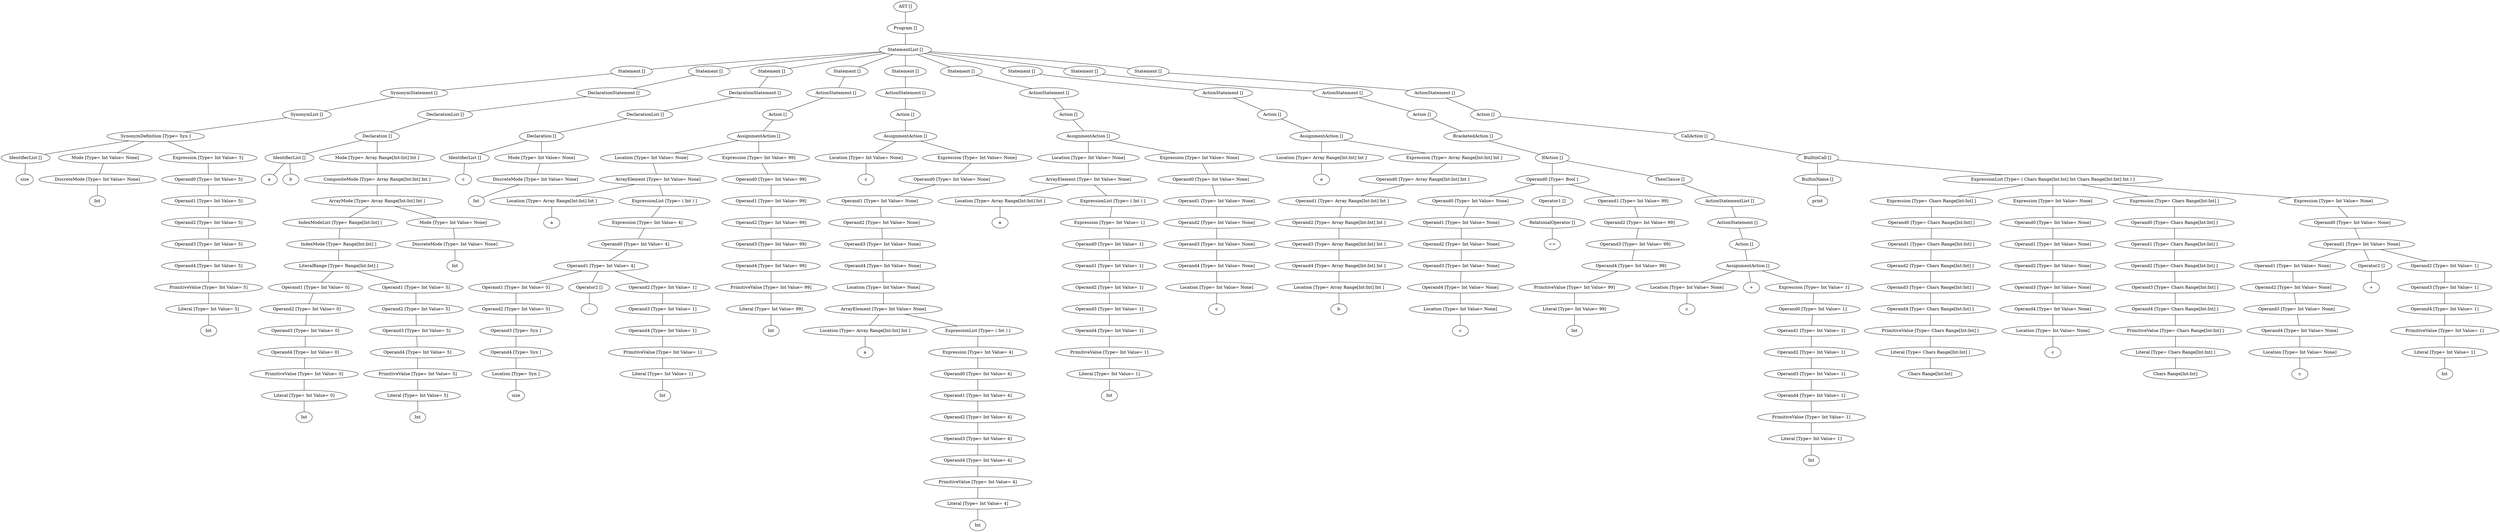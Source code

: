 graph G {
139685326588336 [label="AST []"];
139685326588672 [label="AST None"];
139685326588336 -- 139685326588672;
139685326588672 [label="Program []"];
139685334049064 [label="Program None"];
139685326588672 -- 139685334049064;
139685334049064 [label="StatementList []"];
139685355630944 [label="StatementList None"];
139685334049064 -- 139685355630944;
139685355630944 [label="Statement []"];
139685355675040 [label="Statement None"];
139685355630944 -- 139685355675040;
139685355675040 [label="SynonymStatement []"];
139685355631056 [label="SynonymStatement None"];
139685355675040 -- 139685355631056;
139685355631056 [label="SynonymList []"];
139685355672408 [label="SynonymList None"];
139685355631056 -- 139685355672408;
139685355672408 [label="SynonymDefinition [Type= Syn ]"];
139685355631112 [label="SynonymDefinition Syn"];
139685355672408 -- 139685355631112;
139685355631112 [label="IdentifierList []"];
12628584973932274901 [label=size];
139685355631112 -- 12628584973932274901;
139685355630720 [label="SynonymDefinition Syn"];
139685355672408 -- 139685355630720;
139685355630720 [label="Mode [Type= Int Value= None]"];
139685355634640 [label="Mode Int"];
139685355630720 -- 139685355634640;
139685355634640 [label="DiscreteMode [Type= Int Value= None]"];
12010754998482856566 [label=Int];
139685355634640 -- 12010754998482856566;
139685355671736 [label="SynonymDefinition Syn"];
139685355672408 -- 139685355671736;
139685355671736 [label="Expression [Type= Int Value= 5]"];
139685355672184 [label="Expression Int"];
139685355671736 -- 139685355672184;
139685355672184 [label="Operand0 [Type= Int Value= 5]"];
139685355672240 [label="Operand0 Int"];
139685355672184 -- 139685355672240;
139685355672240 [label="Operand1 [Type= Int Value= 5]"];
139685355671904 [label="Operand1 Int"];
139685355672240 -- 139685355671904;
139685355671904 [label="Operand2 [Type= Int Value= 5]"];
139685355671680 [label="Operand2 Int"];
139685355671904 -- 139685355671680;
139685355671680 [label="Operand3 [Type= Int Value= 5]"];
139685355672352 [label="Operand3 Int"];
139685355671680 -- 139685355672352;
139685355672352 [label="Operand4 [Type= Int Value= 5]"];
139685355671848 [label="Operand4 Int"];
139685355672352 -- 139685355671848;
139685355671848 [label="PrimitiveValue [Type= Int Value= 5]"];
139685355634360 [label="PrimitiveValue Int"];
139685355671848 -- 139685355634360;
139685355634360 [label="Literal [Type= Int Value= 5]"];
9362755429921667977 [label=Int];
139685355634360 -- 9362755429921667977;
139685355634416 [label="StatementList None"];
139685334049064 -- 139685355634416;
139685355634416 [label="Statement []"];
139685355674368 [label="Statement None"];
139685355634416 -- 139685355674368;
139685355674368 [label="DeclarationStatement []"];
139685355672520 [label="DeclarationStatement None"];
139685355674368 -- 139685355672520;
139685355672520 [label="DeclarationList []"];
139685355673360 [label="DeclarationList None"];
139685355672520 -- 139685355673360;
139685355673360 [label="Declaration []"];
139685355673192 [label="Declaration None"];
139685355673360 -- 139685355673192;
139685355673192 [label="IdentifierList []"];
13246340506591200313 [label=a];
139685355673192 -- 13246340506591200313;
12771842240728895270 [label=b];
139685355673192 -- 12771842240728895270;
139685355673248 [label="Declaration None"];
139685355673360 -- 139685355673248;
139685355673248 [label="Mode [Type= Array Range[Int:Int] Int ]"];
139685355674200 [label="Mode Array Range[Int:Int] Int"];
139685355673248 -- 139685355674200;
139685355674200 [label="CompositeMode [Type= Array Range[Int:Int] Int ]"];
139685355675544 [label="CompositeMode Array Range[Int:Int] Int"];
139685355674200 -- 139685355675544;
139685355675544 [label="ArrayMode [Type= Array Range[Int:Int] Int ]"];
139685355672744 [label="ArrayMode Array Range[Int:Int] Int"];
139685355675544 -- 139685355672744;
139685355672744 [label="IndexModeList [Type= Range[Int:Int] ]"];
139685355674872 [label="IndexModeList Range[Int:Int]"];
139685355672744 -- 139685355674872;
139685355674872 [label="IndexMode [Type= Range[Int:Int] ]"];
139685355675600 [label="IndexMode Range[Int:Int]"];
139685355674872 -- 139685355675600;
139685355675600 [label="LiteralRange [Type= Range[Int:Int] ]"];
139685355673304 [label="LiteralRange Range[Int:Int]"];
139685355675600 -- 139685355673304;
139685355673304 [label="Operand1 [Type= Int Value= 0]"];
139685355672576 [label="Operand1 Int"];
139685355673304 -- 139685355672576;
139685355672576 [label="Operand2 [Type= Int Value= 0]"];
139685355672072 [label="Operand2 Int"];
139685355672576 -- 139685355672072;
139685355672072 [label="Operand3 [Type= Int Value= 0]"];
139685355674536 [label="Operand3 Int"];
139685355672072 -- 139685355674536;
139685355674536 [label="Operand4 [Type= Int Value= 0]"];
139685355674704 [label="Operand4 Int"];
139685355674536 -- 139685355674704;
139685355674704 [label="PrimitiveValue [Type= Int Value= 0]"];
139685355672688 [label="PrimitiveValue Int"];
139685355674704 -- 139685355672688;
139685355672688 [label="Literal [Type= Int Value= 0]"];
11654711883267665292 [label=Int];
139685355672688 -- 11654711883267665292;
139685355675488 [label="LiteralRange Range[Int:Int]"];
139685355675600 -- 139685355675488;
139685355675488 [label="Operand1 [Type= Int Value= 5]"];
139685355675320 [label="Operand1 Int"];
139685355675488 -- 139685355675320;
139685355675320 [label="Operand2 [Type= Int Value= 5]"];
139685355675376 [label="Operand2 Int"];
139685355675320 -- 139685355675376;
139685355675376 [label="Operand3 [Type= Int Value= 5]"];
139685355674984 [label="Operand3 Int"];
139685355675376 -- 139685355674984;
139685355674984 [label="Operand4 [Type= Int Value= 5]"];
139685355675152 [label="Operand4 Int"];
139685355674984 -- 139685355675152;
139685355675152 [label="PrimitiveValue [Type= Int Value= 5]"];
139685355674816 [label="PrimitiveValue Int"];
139685355675152 -- 139685355674816;
139685355674816 [label="Literal [Type= Int Value= 5]"];
11761847767477202659 [label=Int];
139685355674816 -- 11761847767477202659;
139685355672800 [label="ArrayMode Array Range[Int:Int] Int"];
139685355675544 -- 139685355672800;
139685355672800 [label="Mode [Type= Int Value= None]"];
139685355672912 [label="Mode Int"];
139685355672800 -- 139685355672912;
139685355672912 [label="DiscreteMode [Type= Int Value= None]"];
12371847001568955442 [label=Int];
139685355672912 -- 12371847001568955442;
139685355673080 [label="StatementList None"];
139685334049064 -- 139685355673080;
139685355673080 [label="Statement []"];
139685355673640 [label="Statement None"];
139685355673080 -- 139685355673640;
139685355673640 [label="DeclarationStatement []"];
139685355630776 [label="DeclarationStatement None"];
139685355673640 -- 139685355630776;
139685355630776 [label="DeclarationList []"];
139685355672968 [label="DeclarationList None"];
139685355630776 -- 139685355672968;
139685355672968 [label="Declaration []"];
139685355634584 [label="Declaration None"];
139685355672968 -- 139685355634584;
139685355634584 [label="IdentifierList []"];
10822800510839329402 [label=c];
139685355634584 -- 10822800510839329402;
139685355673416 [label="Declaration None"];
139685355672968 -- 139685355673416;
139685355673416 [label="Mode [Type= Int Value= None]"];
139685355674760 [label="Mode Int"];
139685355673416 -- 139685355674760;
139685355674760 [label="DiscreteMode [Type= Int Value= None]"];
13315638613998137576 [label=Int];
139685355674760 -- 13315638613998137576;
139685355705960 [label="StatementList None"];
139685334049064 -- 139685355705960;
139685355705960 [label="Statement []"];
139685355705848 [label="Statement None"];
139685355705960 -- 139685355705848;
139685355705848 [label="ActionStatement []"];
139685355705120 [label="ActionStatement None"];
139685355705848 -- 139685355705120;
139685355705120 [label="Action []"];
139685355705736 [label="Action None"];
139685355705120 -- 139685355705736;
139685355705736 [label="AssignmentAction []"];
139685355673696 [label="AssignmentAction None"];
139685355705736 -- 139685355673696;
139685355673696 [label="Location [Type= Int Value= None]"];
139685355674256 [label="Location Int"];
139685355673696 -- 139685355674256;
139685355674256 [label="ArrayElement [Type= Int Value= None]"];
139685355675096 [label="ArrayElement Int"];
139685355674256 -- 139685355675096;
139685355675096 [label="Location [Type= Array Range[Int:Int] Int ]"];
9306463046771867747 [label=a];
139685355675096 -- 9306463046771867747;
139685355705008 [label="ArrayElement Int"];
139685355674256 -- 139685355705008;
139685355705008 [label="ExpressionList [Type= ( Int ) ]"];
139685355704952 [label="ExpressionList ( Int )"];
139685355705008 -- 139685355704952;
139685355704952 [label="Expression [Type= Int Value= 4]"];
139685355674144 [label="Expression Int"];
139685355704952 -- 139685355674144;
139685355674144 [label="Operand0 [Type= Int Value= 4]"];
139685355704840 [label="Operand0 Int"];
139685355674144 -- 139685355704840;
139685355704840 [label="Operand1 [Type= Int Value= 4]"];
139685355674088 [label="Operand1 Int"];
139685355704840 -- 139685355674088;
139685355674088 [label="Operand1 [Type= Int Value= 5]"];
139685355674032 [label="Operand1 Int"];
139685355674088 -- 139685355674032;
139685355674032 [label="Operand2 [Type= Int Value= 5]"];
139685355674312 [label="Operand2 Int"];
139685355674032 -- 139685355674312;
139685355674312 [label="Operand3 [Type= Syn ]"];
139685355673808 [label="Operand3 Syn"];
139685355674312 -- 139685355673808;
139685355673808 [label="Operand4 [Type= Syn ]"];
139685355673920 [label="Operand4 Syn"];
139685355673808 -- 139685355673920;
139685355673920 [label="Location [Type= Syn ]"];
9401155957577738496 [label=size];
139685355673920 -- 9401155957577738496;
139685355674424 [label="Operand1 Int"];
139685355704840 -- 139685355674424;
139685355674424 [label="Operator2 []"];
11023143672575219425 [label="-"];
139685355674424 -- 11023143672575219425;
139685355704784 [label="Operand1 Int"];
139685355704840 -- 139685355704784;
139685355704784 [label="Operand2 [Type= Int Value= 1]"];
139685355704672 [label="Operand2 Int"];
139685355704784 -- 139685355704672;
139685355704672 [label="Operand3 [Type= Int Value= 1]"];
139685355704392 [label="Operand3 Int"];
139685355704672 -- 139685355704392;
139685355704392 [label="Operand4 [Type= Int Value= 1]"];
139685355707024 [label="Operand4 Int"];
139685355704392 -- 139685355707024;
139685355707024 [label="PrimitiveValue [Type= Int Value= 1]"];
139685355673976 [label="PrimitiveValue Int"];
139685355707024 -- 139685355673976;
139685355673976 [label="Literal [Type= Int Value= 1]"];
12318787253910170425 [label=Int];
139685355673976 -- 12318787253910170425;
139685355705680 [label="AssignmentAction None"];
139685355705736 -- 139685355705680;
139685355705680 [label="Expression [Type= Int Value= 99]"];
139685355705512 [label="Expression Int"];
139685355705680 -- 139685355705512;
139685355705512 [label="Operand0 [Type= Int Value= 99]"];
139685355705568 [label="Operand0 Int"];
139685355705512 -- 139685355705568;
139685355705568 [label="Operand1 [Type= Int Value= 99]"];
139685355705400 [label="Operand1 Int"];
139685355705568 -- 139685355705400;
139685355705400 [label="Operand2 [Type= Int Value= 99]"];
139685355705344 [label="Operand2 Int"];
139685355705400 -- 139685355705344;
139685355705344 [label="Operand3 [Type= Int Value= 99]"];
139685355673584 [label="Operand3 Int"];
139685355705344 -- 139685355673584;
139685355673584 [label="Operand4 [Type= Int Value= 99]"];
139685355704728 [label="Operand4 Int"];
139685355673584 -- 139685355704728;
139685355704728 [label="PrimitiveValue [Type= Int Value= 99]"];
139685355705064 [label="PrimitiveValue Int"];
139685355704728 -- 139685355705064;
139685355705064 [label="Literal [Type= Int Value= 99]"];
12855155976662623553 [label=Int];
139685355705064 -- 12855155976662623553;
139685355707808 [label="StatementList None"];
139685334049064 -- 139685355707808;
139685355707808 [label="Statement []"];
139685355707752 [label="Statement None"];
139685355707808 -- 139685355707752;
139685355707752 [label="ActionStatement []"];
139685355706128 [label="ActionStatement None"];
139685355707752 -- 139685355706128;
139685355706128 [label="Action []"];
139685355707640 [label="Action None"];
139685355706128 -- 139685355707640;
139685355707640 [label="AssignmentAction []"];
139685355675208 [label="AssignmentAction None"];
139685355707640 -- 139685355675208;
139685355675208 [label="Location [Type= Int Value= None]"];
10837560250985502221 [label=c];
139685355675208 -- 10837560250985502221;
139685355707528 [label="AssignmentAction None"];
139685355707640 -- 139685355707528;
139685355707528 [label="Expression [Type= Int Value= None]"];
139685355706856 [label="Expression Int"];
139685355707528 -- 139685355706856;
139685355706856 [label="Operand0 [Type= Int Value= None]"];
139685355707416 [label="Operand0 Int"];
139685355706856 -- 139685355707416;
139685355707416 [label="Operand1 [Type= Int Value= None]"];
139685355706464 [label="Operand1 Int"];
139685355707416 -- 139685355706464;
139685355706464 [label="Operand2 [Type= Int Value= None]"];
139685355707584 [label="Operand2 Int"];
139685355706464 -- 139685355707584;
139685355707584 [label="Operand3 [Type= Int Value= None]"];
139685355707304 [label="Operand3 Int"];
139685355707584 -- 139685355707304;
139685355707304 [label="Operand4 [Type= Int Value= None]"];
139685355673528 [label="Operand4 Int"];
139685355707304 -- 139685355673528;
139685355673528 [label="Location [Type= Int Value= None]"];
139685355707360 [label="Location Int"];
139685355673528 -- 139685355707360;
139685355707360 [label="ArrayElement [Type= Int Value= None]"];
139685355706016 [label="ArrayElement Int"];
139685355707360 -- 139685355706016;
139685355706016 [label="Location [Type= Array Range[Int:Int] Int ]"];
11061610078410474280 [label=a];
139685355706016 -- 11061610078410474280;
139685355707248 [label="ArrayElement Int"];
139685355707360 -- 139685355707248;
139685355707248 [label="ExpressionList [Type= ( Int ) ]"];
139685355707192 [label="ExpressionList ( Int )"];
139685355707248 -- 139685355707192;
139685355707192 [label="Expression [Type= Int Value= 4]"];
139685355707136 [label="Expression Int"];
139685355707192 -- 139685355707136;
139685355707136 [label="Operand0 [Type= Int Value= 4]"];
139685355707080 [label="Operand0 Int"];
139685355707136 -- 139685355707080;
139685355707080 [label="Operand1 [Type= Int Value= 4]"];
139685355706968 [label="Operand1 Int"];
139685355707080 -- 139685355706968;
139685355706968 [label="Operand2 [Type= Int Value= 4]"];
139685355706912 [label="Operand2 Int"];
139685355706968 -- 139685355706912;
139685355706912 [label="Operand3 [Type= Int Value= 4]"];
139685355706576 [label="Operand3 Int"];
139685355706912 -- 139685355706576;
139685355706576 [label="Operand4 [Type= Int Value= 4]"];
139685355706632 [label="Operand4 Int"];
139685355706576 -- 139685355706632;
139685355706632 [label="PrimitiveValue [Type= Int Value= 4]"];
139685355705792 [label="PrimitiveValue Int"];
139685355706632 -- 139685355705792;
139685355705792 [label="Literal [Type= Int Value= 4]"];
13670020572746445818 [label=Int];
139685355705792 -- 13670020572746445818;
139685326586432 [label="StatementList None"];
139685334049064 -- 139685326586432;
139685326586432 [label="Statement []"];
139685326586376 [label="Statement None"];
139685326586432 -- 139685326586376;
139685326586376 [label="ActionStatement []"];
139685326585984 [label="ActionStatement None"];
139685326586376 -- 139685326585984;
139685326585984 [label="Action []"];
139685326586264 [label="Action None"];
139685326585984 -- 139685326586264;
139685326586264 [label="AssignmentAction []"];
139685355707920 [label="AssignmentAction None"];
139685326586264 -- 139685355707920;
139685355707920 [label="Location [Type= Int Value= None]"];
139685326589568 [label="Location Int"];
139685355707920 -- 139685326589568;
139685326589568 [label="ArrayElement [Type= Int Value= None]"];
139685355704560 [label="ArrayElement Int"];
139685326589568 -- 139685355704560;
139685355704560 [label="Location [Type= Array Range[Int:Int] Int ]"];
9311681444889950651 [label=a];
139685355704560 -- 9311681444889950651;
139685326589736 [label="ArrayElement Int"];
139685326589568 -- 139685326589736;
139685326589736 [label="ExpressionList [Type= ( Int ) ]"];
139685355708368 [label="ExpressionList ( Int )"];
139685326589736 -- 139685355708368;
139685355708368 [label="Expression [Type= Int Value= 1]"];
139685355708312 [label="Expression Int"];
139685355708368 -- 139685355708312;
139685355708312 [label="Operand0 [Type= Int Value= 1]"];
139685355708256 [label="Operand0 Int"];
139685355708312 -- 139685355708256;
139685355708256 [label="Operand1 [Type= Int Value= 1]"];
139685355708200 [label="Operand1 Int"];
139685355708256 -- 139685355708200;
139685355708200 [label="Operand2 [Type= Int Value= 1]"];
139685355708144 [label="Operand2 Int"];
139685355708200 -- 139685355708144;
139685355708144 [label="Operand3 [Type= Int Value= 1]"];
139685355705288 [label="Operand3 Int"];
139685355708144 -- 139685355705288;
139685355705288 [label="Operand4 [Type= Int Value= 1]"];
139685355707696 [label="Operand4 Int"];
139685355705288 -- 139685355707696;
139685355707696 [label="PrimitiveValue [Type= Int Value= 1]"];
139685355707864 [label="PrimitiveValue Int"];
139685355707696 -- 139685355707864;
139685355707864 [label="Literal [Type= Int Value= 1]"];
11486136619784741028 [label=Int];
139685355707864 -- 11486136619784741028;
139685326586208 [label="AssignmentAction None"];
139685326586264 -- 139685326586208;
139685326586208 [label="Expression [Type= Int Value= None]"];
139685326586152 [label="Expression Int"];
139685326586208 -- 139685326586152;
139685326586152 [label="Operand0 [Type= Int Value= None]"];
139685326586096 [label="Operand0 Int"];
139685326586152 -- 139685326586096;
139685326586096 [label="Operand1 [Type= Int Value= None]"];
139685326586040 [label="Operand1 Int"];
139685326586096 -- 139685326586040;
139685326586040 [label="Operand2 [Type= Int Value= None]"];
139685355707976 [label="Operand2 Int"];
139685326586040 -- 139685355707976;
139685355707976 [label="Operand3 [Type= Int Value= None]"];
139685355708088 [label="Operand3 Int"];
139685355707976 -- 139685355708088;
139685355708088 [label="Operand4 [Type= Int Value= None]"];
139685326589344 [label="Operand4 Int"];
139685355708088 -- 139685326589344;
139685326589344 [label="Location [Type= Int Value= None]"];
10781765968114489684 [label=c];
139685326589344 -- 10781765968114489684;
139685326587104 [label="StatementList None"];
139685334049064 -- 139685326587104;
139685326587104 [label="Statement []"];
139685326587048 [label="Statement None"];
139685326587104 -- 139685326587048;
139685326587048 [label="ActionStatement []"];
139685326586544 [label="ActionStatement None"];
139685326587048 -- 139685326586544;
139685326586544 [label="Action []"];
139685326586936 [label="Action None"];
139685326586544 -- 139685326586936;
139685326586936 [label="AssignmentAction []"];
139685355707472 [label="AssignmentAction None"];
139685326586936 -- 139685355707472;
139685355707472 [label="Location [Type= Array Range[Int:Int] Int ]"];
13176824740465869579 [label=a];
139685355707472 -- 13176824740465869579;
139685326586880 [label="AssignmentAction None"];
139685326586936 -- 139685326586880;
139685326586880 [label="Expression [Type= Array Range[Int:Int] Int ]"];
139685326586824 [label="Expression Array Range[Int:Int] Int"];
139685326586880 -- 139685326586824;
139685326586824 [label="Operand0 [Type= Array Range[Int:Int] Int ]"];
139685326586768 [label="Operand0 Array Range[Int:Int] Int"];
139685326586824 -- 139685326586768;
139685326586768 [label="Operand1 [Type= Array Range[Int:Int] Int ]"];
139685326586712 [label="Operand1 Array Range[Int:Int] Int"];
139685326586768 -- 139685326586712;
139685326586712 [label="Operand2 [Type= Array Range[Int:Int] Int ]"];
139685355706408 [label="Operand2 Array Range[Int:Int] Int"];
139685326586712 -- 139685355706408;
139685355706408 [label="Operand3 [Type= Array Range[Int:Int] Int ]"];
139685326586320 [label="Operand3 Array Range[Int:Int] Int"];
139685355706408 -- 139685326586320;
139685326586320 [label="Operand4 [Type= Array Range[Int:Int] Int ]"];
139685326586488 [label="Operand4 Array Range[Int:Int] Int"];
139685326586320 -- 139685326586488;
139685326586488 [label="Location [Type= Array Range[Int:Int] Int ]"];
10614506091705584678 [label=b];
139685326586488 -- 10614506091705584678;
139685326586992 [label="StatementList None"];
139685334049064 -- 139685326586992;
139685326586992 [label="Statement []"];
139685326588000 [label="Statement None"];
139685326586992 -- 139685326588000;
139685326588000 [label="ActionStatement []"];
139685326589288 [label="ActionStatement None"];
139685326588000 -- 139685326589288;
139685326589288 [label="Action []"];
139685326587160 [label="Action None"];
139685326589288 -- 139685326587160;
139685326587160 [label="BracketedAction []"];
139685326587944 [label="BracketedAction None"];
139685326587160 -- 139685326587944;
139685326587944 [label="IfAction []"];
139685326588224 [label="IfAction None"];
139685326587944 -- 139685326588224;
139685326588224 [label="Operand0 [Type= Bool ]"];
139685326587496 [label="Operand0 Bool"];
139685326588224 -- 139685326587496;
139685326587496 [label="Operand0 [Type= Int Value= None]"];
139685326587216 [label="Operand0 Int"];
139685326587496 -- 139685326587216;
139685326587216 [label="Operand1 [Type= Int Value= None]"];
139685326585928 [label="Operand1 Int"];
139685326587216 -- 139685326585928;
139685326585928 [label="Operand2 [Type= Int Value= None]"];
139685326587272 [label="Operand2 Int"];
139685326585928 -- 139685326587272;
139685326587272 [label="Operand3 [Type= Int Value= None]"];
139685326587328 [label="Operand3 Int"];
139685326587272 -- 139685326587328;
139685326587328 [label="Operand4 [Type= Int Value= None]"];
139685326589400 [label="Operand4 Int"];
139685326587328 -- 139685326589400;
139685326589400 [label="Location [Type= Int Value= None]"];
10749244425473318730 [label=c];
139685326589400 -- 10749244425473318730;
139685326587384 [label="Operand0 Bool"];
139685326588224 -- 139685326587384;
139685326587384 [label="Operator1 []"];
139685326587552 [label="Operator1 None"];
139685326587384 -- 139685326587552;
139685326587552 [label="RelationalOperator []"];
11496507595202275473 [label="=="];
139685326587552 -- 11496507595202275473;
139685326588168 [label="Operand0 Bool"];
139685326588224 -- 139685326588168;
139685326588168 [label="Operand1 [Type= Int Value= 99]"];
139685326588112 [label="Operand1 Int"];
139685326588168 -- 139685326588112;
139685326588112 [label="Operand2 [Type= Int Value= 99]"];
139685326588056 [label="Operand2 Int"];
139685326588112 -- 139685326588056;
139685326588056 [label="Operand3 [Type= Int Value= 99]"];
139685326587888 [label="Operand3 Int"];
139685326588056 -- 139685326587888;
139685326587888 [label="Operand4 [Type= Int Value= 99]"];
139685326587720 [label="Operand4 Int"];
139685326587888 -- 139685326587720;
139685326587720 [label="PrimitiveValue [Type= Int Value= 99]"];
139685326587664 [label="PrimitiveValue Int"];
139685326587720 -- 139685326587664;
139685326587664 [label="Literal [Type= Int Value= 99]"];
11348927126317508905 [label=Int];
139685326587664 -- 11348927126317508905;
139685326588448 [label="IfAction None"];
139685326587944 -- 139685326588448;
139685326588448 [label="ThenClause []"];
139685326589176 [label="ThenClause None"];
139685326588448 -- 139685326589176;
139685326589176 [label="ActionStatementList []"];
139685326589120 [label="ActionStatementList None"];
139685326589176 -- 139685326589120;
139685326589120 [label="ActionStatement []"];
139685326588392 [label="ActionStatement None"];
139685326589120 -- 139685326588392;
139685326588392 [label="Action []"];
139685326589008 [label="Action None"];
139685326588392 -- 139685326589008;
139685326589008 [label="AssignmentAction []"];
139685326587608 [label="AssignmentAction None"];
139685326589008 -- 139685326587608;
139685326587608 [label="Location [Type= Int Value= None]"];
12167410663640859087 [label=c];
139685326587608 -- 12167410663640859087;
13270758279525394143 [label="+"];
139685326589008 -- 13270758279525394143;
139685326588952 [label="AssignmentAction None"];
139685326589008 -- 139685326588952;
139685326588952 [label="Expression [Type= Int Value= 1]"];
139685326588896 [label="Expression Int"];
139685326588952 -- 139685326588896;
139685326588896 [label="Operand0 [Type= Int Value= 1]"];
139685326588840 [label="Operand0 Int"];
139685326588896 -- 139685326588840;
139685326588840 [label="Operand1 [Type= Int Value= 1]"];
139685326588784 [label="Operand1 Int"];
139685326588840 -- 139685326588784;
139685326588784 [label="Operand2 [Type= Int Value= 1]"];
139685326588728 [label="Operand2 Int"];
139685326588784 -- 139685326588728;
139685326588728 [label="Operand3 [Type= Int Value= 1]"];
139685326587776 [label="Operand3 Int"];
139685326588728 -- 139685326587776;
139685326587776 [label="Operand4 [Type= Int Value= 1]"];
139685326588560 [label="Operand4 Int"];
139685326587776 -- 139685326588560;
139685326588560 [label="PrimitiveValue [Type= Int Value= 1]"];
139685326588504 [label="PrimitiveValue Int"];
139685326588560 -- 139685326588504;
139685326588504 [label="Literal [Type= Int Value= 1]"];
12279976108905448435 [label=Int];
139685326588504 -- 12279976108905448435;
139685326589232 [label="StatementList None"];
139685334049064 -- 139685326589232;
139685326589232 [label="Statement []"];
139685334049232 [label="Statement None"];
139685326589232 -- 139685334049232;
139685334049232 [label="ActionStatement []"];
139685334050240 [label="ActionStatement None"];
139685334049232 -- 139685334050240;
139685334050240 [label="Action []"];
139685355369976 [label="Action None"];
139685334050240 -- 139685355369976;
139685355369976 [label="CallAction []"];
139685334049344 [label="CallAction None"];
139685355369976 -- 139685334049344;
139685334049344 [label="BuiltinCall []"];
139685326586656 [label="BuiltinCall None"];
139685334049344 -- 139685326586656;
139685326586656 [label="BuiltinName []"];
12732584264966944755 [label=print];
139685326586656 -- 12732584264966944755;
139685334050184 [label="BuiltinCall None"];
139685334049344 -- 139685334050184;
139685334050184 [label="ExpressionList [Type= ( Chars Range[Int:Int] Int Chars Range[Int:Int] Int ) ]"];
139685355048016 [label="ExpressionList ( Chars Range[Int:Int] Int Chars Range[Int:Int] Int )"];
139685334050184 -- 139685355048016;
139685355048016 [label="Expression [Type= Chars Range[Int:Int] ]"];
139685355047960 [label="Expression Chars Range[Int:Int]"];
139685355048016 -- 139685355047960;
139685355047960 [label="Operand0 [Type= Chars Range[Int:Int] ]"];
139685355047904 [label="Operand0 Chars Range[Int:Int]"];
139685355047960 -- 139685355047904;
139685355047904 [label="Operand1 [Type= Chars Range[Int:Int] ]"];
139685355047848 [label="Operand1 Chars Range[Int:Int]"];
139685355047904 -- 139685355047848;
139685355047848 [label="Operand2 [Type= Chars Range[Int:Int] ]"];
139685355047792 [label="Operand2 Chars Range[Int:Int]"];
139685355047848 -- 139685355047792;
139685355047792 [label="Operand3 [Type= Chars Range[Int:Int] ]"];
139685326586600 [label="Operand3 Chars Range[Int:Int]"];
139685355047792 -- 139685326586600;
139685326586600 [label="Operand4 [Type= Chars Range[Int:Int] ]"];
139685355370816 [label="Operand4 Chars Range[Int:Int]"];
139685326586600 -- 139685355370816;
139685355370816 [label="PrimitiveValue [Type= Chars Range[Int:Int] ]"];
139685326588280 [label="PrimitiveValue Chars Range[Int:Int]"];
139685355370816 -- 139685326588280;
139685326588280 [label="Literal [Type= Chars Range[Int:Int] ]"];
9849879759133168714 [label="Chars Range[Int:Int]"];
139685326588280 -- 9849879759133168714;
139685355048576 [label="ExpressionList ( Chars Range[Int:Int] Int Chars Range[Int:Int] Int )"];
139685334050184 -- 139685355048576;
139685355048576 [label="Expression [Type= Int Value= None]"];
139685355048520 [label="Expression Int"];
139685355048576 -- 139685355048520;
139685355048520 [label="Operand0 [Type= Int Value= None]"];
139685355048464 [label="Operand0 Int"];
139685355048520 -- 139685355048464;
139685355048464 [label="Operand1 [Type= Int Value= None]"];
139685355048408 [label="Operand1 Int"];
139685355048464 -- 139685355048408;
139685355048408 [label="Operand2 [Type= Int Value= None]"];
139685355048240 [label="Operand2 Int"];
139685355048408 -- 139685355048240;
139685355048240 [label="Operand3 [Type= Int Value= None]"];
139685355048296 [label="Operand3 Int"];
139685355048240 -- 139685355048296;
139685355048296 [label="Operand4 [Type= Int Value= None]"];
139685355048128 [label="Operand4 Int"];
139685355048296 -- 139685355048128;
139685355048128 [label="Location [Type= Int Value= None]"];
10124689085613519679 [label=c];
139685355048128 -- 10124689085613519679;
139685334049176 [label="ExpressionList ( Chars Range[Int:Int] Int Chars Range[Int:Int] Int )"];
139685334050184 -- 139685334049176;
139685334049176 [label="Expression [Type= Chars Range[Int:Int] ]"];
139685334049120 [label="Expression Chars Range[Int:Int]"];
139685334049176 -- 139685334049120;
139685334049120 [label="Operand0 [Type= Chars Range[Int:Int] ]"];
139685355048688 [label="Operand0 Chars Range[Int:Int]"];
139685334049120 -- 139685355048688;
139685355048688 [label="Operand1 [Type= Chars Range[Int:Int] ]"];
139685355047736 [label="Operand1 Chars Range[Int:Int]"];
139685355048688 -- 139685355047736;
139685355047736 [label="Operand2 [Type= Chars Range[Int:Int] ]"];
139685355048072 [label="Operand2 Chars Range[Int:Int]"];
139685355047736 -- 139685355048072;
139685355048072 [label="Operand3 [Type= Chars Range[Int:Int] ]"];
139685355048800 [label="Operand3 Chars Range[Int:Int]"];
139685355048072 -- 139685355048800;
139685355048800 [label="Operand4 [Type= Chars Range[Int:Int] ]"];
139685355048856 [label="Operand4 Chars Range[Int:Int]"];
139685355048800 -- 139685355048856;
139685355048856 [label="PrimitiveValue [Type= Chars Range[Int:Int] ]"];
139685355048184 [label="PrimitiveValue Chars Range[Int:Int]"];
139685355048856 -- 139685355048184;
139685355048184 [label="Literal [Type= Chars Range[Int:Int] ]"];
13512159728936643891 [label="Chars Range[Int:Int]"];
139685355048184 -- 13512159728936643891;
139685334050128 [label="ExpressionList ( Chars Range[Int:Int] Int Chars Range[Int:Int] Int )"];
139685334050184 -- 139685334050128;
139685334050128 [label="Expression [Type= Int Value= None]"];
139685334049568 [label="Expression Int"];
139685334050128 -- 139685334049568;
139685334049568 [label="Operand0 [Type= Int Value= None]"];
139685334050016 [label="Operand0 Int"];
139685334049568 -- 139685334050016;
139685334050016 [label="Operand1 [Type= Int Value= None]"];
139685334049456 [label="Operand1 Int"];
139685334050016 -- 139685334049456;
139685334049456 [label="Operand1 [Type= Int Value= None]"];
139685355048632 [label="Operand1 Int"];
139685334049456 -- 139685355048632;
139685355048632 [label="Operand2 [Type= Int Value= None]"];
139685334049400 [label="Operand2 Int"];
139685355048632 -- 139685334049400;
139685334049400 [label="Operand3 [Type= Int Value= None]"];
139685355048352 [label="Operand3 Int"];
139685334049400 -- 139685355048352;
139685355048352 [label="Operand4 [Type= Int Value= None]"];
139685355048744 [label="Operand4 Int"];
139685355048352 -- 139685355048744;
139685355048744 [label="Location [Type= Int Value= None]"];
13354487793704516382 [label=c];
139685355048744 -- 13354487793704516382;
139685334049288 [label="Operand1 Int"];
139685334050016 -- 139685334049288;
139685334049288 [label="Operator2 []"];
13306272008315023300 [label="+"];
139685334049288 -- 13306272008315023300;
139685334049960 [label="Operand1 Int"];
139685334050016 -- 139685334049960;
139685334049960 [label="Operand2 [Type= Int Value= 1]"];
139685334049904 [label="Operand2 Int"];
139685334049960 -- 139685334049904;
139685334049904 [label="Operand3 [Type= Int Value= 1]"];
139685334049792 [label="Operand3 Int"];
139685334049904 -- 139685334049792;
139685334049792 [label="Operand4 [Type= Int Value= 1]"];
139685334049680 [label="Operand4 Int"];
139685334049792 -- 139685334049680;
139685334049680 [label="PrimitiveValue [Type= Int Value= 1]"];
139685334049512 [label="PrimitiveValue Int"];
139685334049680 -- 139685334049512;
139685334049512 [label="Literal [Type= Int Value= 1]"];
11844777511289804463 [label=Int];
139685334049512 -- 11844777511289804463;
}
